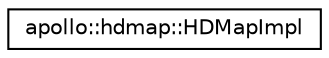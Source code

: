 digraph "Graphical Class Hierarchy"
{
  edge [fontname="Helvetica",fontsize="10",labelfontname="Helvetica",labelfontsize="10"];
  node [fontname="Helvetica",fontsize="10",shape=record];
  rankdir="LR";
  Node1 [label="apollo::hdmap::HDMapImpl",height=0.2,width=0.4,color="black", fillcolor="white", style="filled",URL="$classapollo_1_1hdmap_1_1HDMapImpl.html",tooltip="High-precision map loader implement. "];
}
